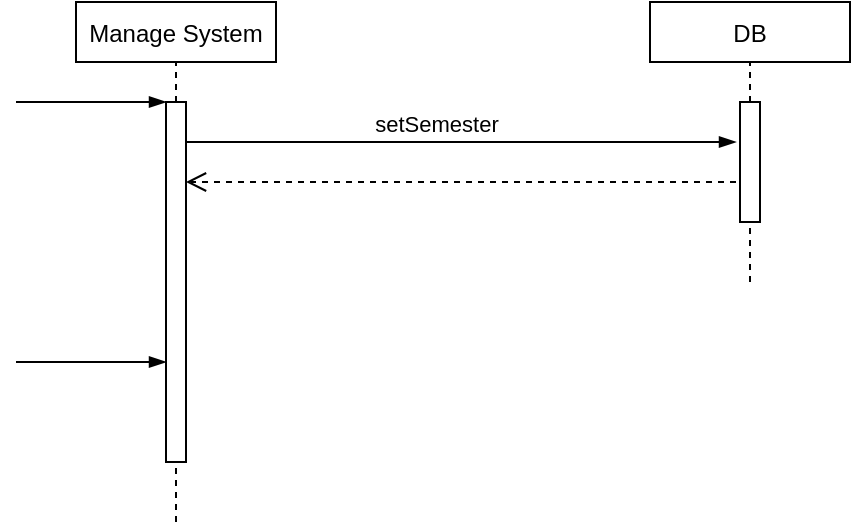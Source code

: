 <mxfile>
    <diagram id="IgQUnhVLE4sGSkFuTqf7" name="Page-1">
        <mxGraphModel dx="522" dy="468" grid="1" gridSize="10" guides="1" tooltips="1" connect="1" arrows="1" fold="1" page="1" pageScale="1" pageWidth="827" pageHeight="1169" math="0" shadow="0">
            <root>
                <mxCell id="0"/>
                <mxCell id="1" parent="0"/>
                <mxCell id="14" value="Manage System" style="rounded=0;dashed=0;" vertex="1" parent="1">
                    <mxGeometry x="120" y="120" width="100" height="30" as="geometry"/>
                </mxCell>
                <mxCell id="15" value="" style="rounded=0;dashed=0;" vertex="1" parent="1">
                    <mxGeometry x="165" y="170" width="10" height="180" as="geometry"/>
                </mxCell>
                <mxCell id="16" value="" style="html=1;verticalAlign=bottom;startArrow=none;endArrow=none;dashed=1;" edge="1" parent="1" source="15" target="14">
                    <mxGeometry relative="1" as="geometry"/>
                </mxCell>
                <mxCell id="17" value="" style="html=1;verticalAlign=bottom;startArrow=none;endArrow=none;dashed=1;" edge="1" parent="1">
                    <mxGeometry relative="1" as="geometry">
                        <mxPoint x="170" y="380" as="sourcePoint"/>
                        <mxPoint x="170" y="350" as="targetPoint"/>
                    </mxGeometry>
                </mxCell>
                <mxCell id="18" value="" style="html=1;verticalAlign=bottom;startArrow=none;endArrow=blockThin;endFill=1;" edge="1" parent="1">
                    <mxGeometry relative="1" as="geometry">
                        <mxPoint x="90" y="170" as="sourcePoint"/>
                        <mxPoint x="165" y="170" as="targetPoint"/>
                    </mxGeometry>
                </mxCell>
                <mxCell id="23" value="DB" style="rounded=0;dashed=0;" vertex="1" parent="1">
                    <mxGeometry x="407" y="120" width="100" height="30" as="geometry"/>
                </mxCell>
                <mxCell id="24" value="" style="rounded=0;dashed=0;" vertex="1" parent="1">
                    <mxGeometry x="452" y="170" width="10" height="60" as="geometry"/>
                </mxCell>
                <mxCell id="25" value="" style="html=1;verticalAlign=bottom;startArrow=none;endArrow=none;dashed=1;" edge="1" parent="1" source="24" target="23">
                    <mxGeometry relative="1" as="geometry"/>
                </mxCell>
                <mxCell id="26" value="" style="html=1;verticalAlign=bottom;startArrow=none;endArrow=none;dashed=1;" edge="1" parent="1" target="24">
                    <mxGeometry relative="1" as="geometry">
                        <mxPoint x="457.0" y="260" as="sourcePoint"/>
                    </mxGeometry>
                </mxCell>
                <mxCell id="27" value="" style="html=1;verticalAlign=bottom;startArrow=none;endArrow=blockThin;endFill=1;labelPosition=center;verticalLabelPosition=top;align=center;" edge="1" parent="1">
                    <mxGeometry relative="1" as="geometry">
                        <mxPoint x="175.0" y="190" as="sourcePoint"/>
                        <mxPoint x="450" y="190" as="targetPoint"/>
                    </mxGeometry>
                </mxCell>
                <mxCell id="32" value="setSemester" style="edgeLabel;html=1;align=center;verticalAlign=middle;resizable=0;points=[];" vertex="1" connectable="0" parent="27">
                    <mxGeometry x="0.367" relative="1" as="geometry">
                        <mxPoint x="-63" y="-9" as="offset"/>
                    </mxGeometry>
                </mxCell>
                <mxCell id="33" value="" style="html=1;verticalAlign=bottom;endArrow=open;dashed=1;endSize=8;" edge="1" parent="1">
                    <mxGeometry relative="1" as="geometry">
                        <mxPoint x="450" y="210" as="sourcePoint"/>
                        <mxPoint x="175" y="210" as="targetPoint"/>
                    </mxGeometry>
                </mxCell>
                <mxCell id="34" value="" style="html=1;verticalAlign=bottom;startArrow=none;endArrow=blockThin;endFill=1;" edge="1" parent="1">
                    <mxGeometry relative="1" as="geometry">
                        <mxPoint x="90" y="300" as="sourcePoint"/>
                        <mxPoint x="165" y="300" as="targetPoint"/>
                    </mxGeometry>
                </mxCell>
            </root>
        </mxGraphModel>
    </diagram>
</mxfile>